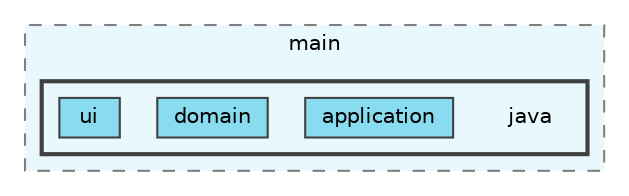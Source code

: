 digraph "src/main/java"
{
 // LATEX_PDF_SIZE
  bgcolor="transparent";
  edge [fontname=Helvetica,fontsize=10,labelfontname=Helvetica,labelfontsize=10];
  node [fontname=Helvetica,fontsize=10,shape=box,height=0.2,width=0.4];
  compound=true
  subgraph clusterdir_5eb159725f84c66aafd839904a4acdd0 {
    graph [ bgcolor="#e8f8fc", pencolor="grey50", label="main", fontname=Helvetica,fontsize=10 style="filled,dashed", URL="dir_5eb159725f84c66aafd839904a4acdd0.html",tooltip=""]
  subgraph clusterdir_fd3f6763802dee1ad875f6c80eac0bda {
    graph [ bgcolor="#e8f8fc", pencolor="grey25", label="", fontname=Helvetica,fontsize=10 style="filled,bold", URL="dir_fd3f6763802dee1ad875f6c80eac0bda.html",tooltip=""]
    dir_fd3f6763802dee1ad875f6c80eac0bda [shape=plaintext, label="java"];
  dir_e1ca92bb52bd01398beea8c806d25157 [label="application", fillcolor="#89dbef", color="grey25", style="filled", URL="dir_e1ca92bb52bd01398beea8c806d25157.html",tooltip=""];
  dir_d89dd4b49a1568deadad29da47c05b8d [label="domain", fillcolor="#89dbef", color="grey25", style="filled", URL="dir_d89dd4b49a1568deadad29da47c05b8d.html",tooltip=""];
  dir_282895ff3779564730d23e8f6e02b2a0 [label="ui", fillcolor="#89dbef", color="grey25", style="filled", URL="dir_282895ff3779564730d23e8f6e02b2a0.html",tooltip=""];
  }
  }
}
